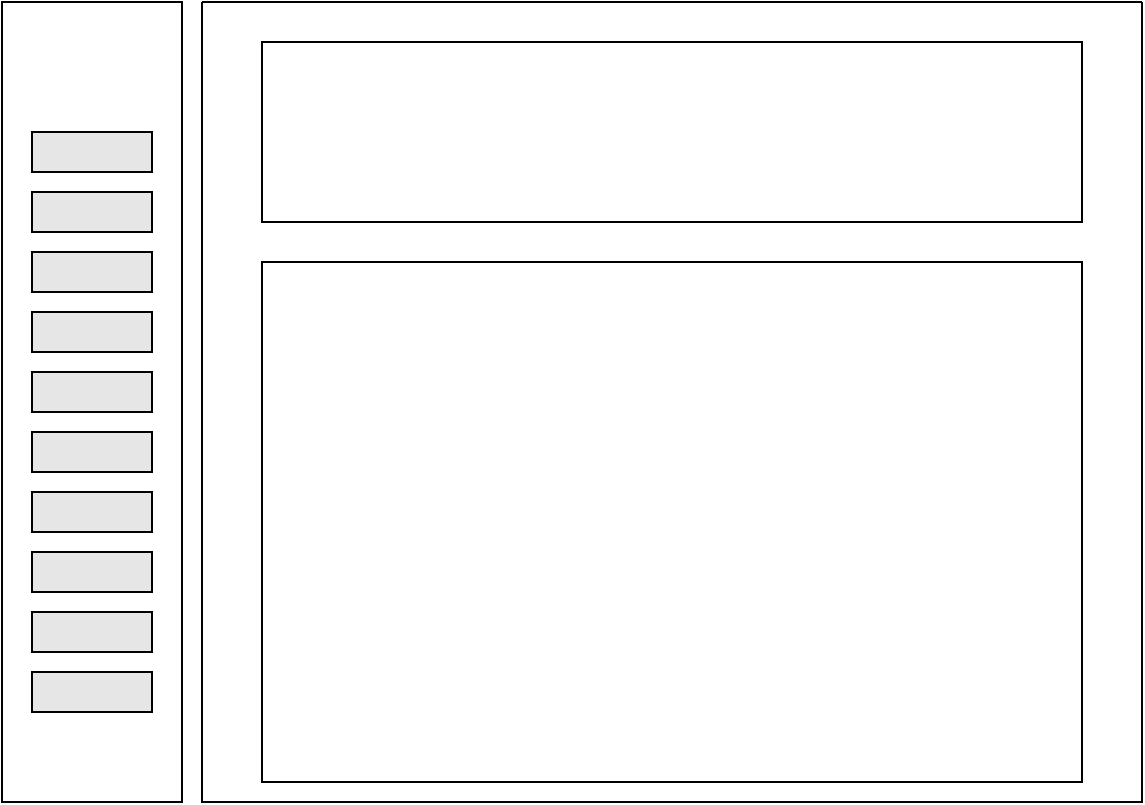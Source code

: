 <mxfile version="14.8.5" type="github">
  <diagram id="4SWVLtr_GVp-sqbv32vE" name="Page-1">
    <mxGraphModel dx="677" dy="390" grid="1" gridSize="10" guides="1" tooltips="1" connect="1" arrows="1" fold="1" page="1" pageScale="1" pageWidth="827" pageHeight="1169" math="0" shadow="0">
      <root>
        <mxCell id="0" />
        <mxCell id="1" parent="0" />
        <mxCell id="AJFXyng9MxqC-oh-xhJU-1" value="" style="swimlane;startSize=0;gradientColor=#ffffff;" vertex="1" parent="1">
          <mxGeometry x="200" y="120" width="470" height="400" as="geometry" />
        </mxCell>
        <mxCell id="AJFXyng9MxqC-oh-xhJU-24" value="" style="rounded=0;whiteSpace=wrap;html=1;strokeColor=#000000;gradientColor=#ffffff;gradientDirection=west;fillColor=none;" vertex="1" parent="AJFXyng9MxqC-oh-xhJU-1">
          <mxGeometry x="30" y="20" width="410" height="90" as="geometry" />
        </mxCell>
        <mxCell id="AJFXyng9MxqC-oh-xhJU-25" value="" style="rounded=0;whiteSpace=wrap;html=1;strokeColor=#000000;gradientColor=#ffffff;gradientDirection=west;fillColor=none;" vertex="1" parent="AJFXyng9MxqC-oh-xhJU-1">
          <mxGeometry x="30" y="130" width="410" height="260" as="geometry" />
        </mxCell>
        <mxCell id="AJFXyng9MxqC-oh-xhJU-7" value="" style="rounded=0;whiteSpace=wrap;html=1;fillColor=none;" vertex="1" parent="1">
          <mxGeometry x="100" y="120" width="90" height="400" as="geometry" />
        </mxCell>
        <mxCell id="AJFXyng9MxqC-oh-xhJU-9" value="" style="rounded=0;whiteSpace=wrap;html=1;fillColor=#E6E6E6;" vertex="1" parent="1">
          <mxGeometry x="115" y="185" width="60" height="20" as="geometry" />
        </mxCell>
        <mxCell id="AJFXyng9MxqC-oh-xhJU-14" value="" style="rounded=0;whiteSpace=wrap;html=1;fillColor=#E6E6E6;" vertex="1" parent="1">
          <mxGeometry x="115" y="215" width="60" height="20" as="geometry" />
        </mxCell>
        <mxCell id="AJFXyng9MxqC-oh-xhJU-15" value="" style="rounded=0;whiteSpace=wrap;html=1;fillColor=#E6E6E6;" vertex="1" parent="1">
          <mxGeometry x="115" y="245" width="60" height="20" as="geometry" />
        </mxCell>
        <mxCell id="AJFXyng9MxqC-oh-xhJU-16" value="" style="rounded=0;whiteSpace=wrap;html=1;fillColor=#E6E6E6;" vertex="1" parent="1">
          <mxGeometry x="115" y="275" width="60" height="20" as="geometry" />
        </mxCell>
        <mxCell id="AJFXyng9MxqC-oh-xhJU-17" value="" style="rounded=0;whiteSpace=wrap;html=1;fillColor=#E6E6E6;" vertex="1" parent="1">
          <mxGeometry x="115" y="305" width="60" height="20" as="geometry" />
        </mxCell>
        <mxCell id="AJFXyng9MxqC-oh-xhJU-18" value="" style="rounded=0;whiteSpace=wrap;html=1;fillColor=#E6E6E6;" vertex="1" parent="1">
          <mxGeometry x="115" y="335" width="60" height="20" as="geometry" />
        </mxCell>
        <mxCell id="AJFXyng9MxqC-oh-xhJU-19" value="" style="rounded=0;whiteSpace=wrap;html=1;fillColor=#E6E6E6;" vertex="1" parent="1">
          <mxGeometry x="115" y="395" width="60" height="20" as="geometry" />
        </mxCell>
        <mxCell id="AJFXyng9MxqC-oh-xhJU-20" value="" style="rounded=0;whiteSpace=wrap;html=1;fillColor=#E6E6E6;" vertex="1" parent="1">
          <mxGeometry x="115" y="365" width="60" height="20" as="geometry" />
        </mxCell>
        <mxCell id="AJFXyng9MxqC-oh-xhJU-22" value="" style="rounded=0;whiteSpace=wrap;html=1;fillColor=#E6E6E6;" vertex="1" parent="1">
          <mxGeometry x="115" y="425" width="60" height="20" as="geometry" />
        </mxCell>
        <mxCell id="AJFXyng9MxqC-oh-xhJU-23" value="" style="rounded=0;whiteSpace=wrap;html=1;fillColor=#E6E6E6;" vertex="1" parent="1">
          <mxGeometry x="115" y="455" width="60" height="20" as="geometry" />
        </mxCell>
      </root>
    </mxGraphModel>
  </diagram>
</mxfile>

